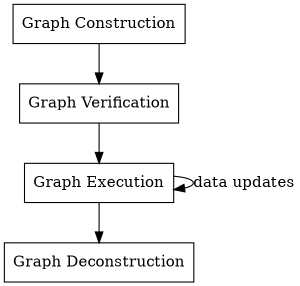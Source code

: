 
digraph phases {
    size=2;
    node [shape=box];

    A [label="Graph Construction", URL="\ref vxCreateGraph"];
    B [label="Graph Verification", URL="\ref vxVerifyGraph"];
    C [label="Graph Execution", URL="\ref vxProcessGraph"];
    D [label="Graph Deconstruction", URL="\ref vxReleaseGraph"];

    A->B->C->D;
    C->C [label="data updates"];
}
